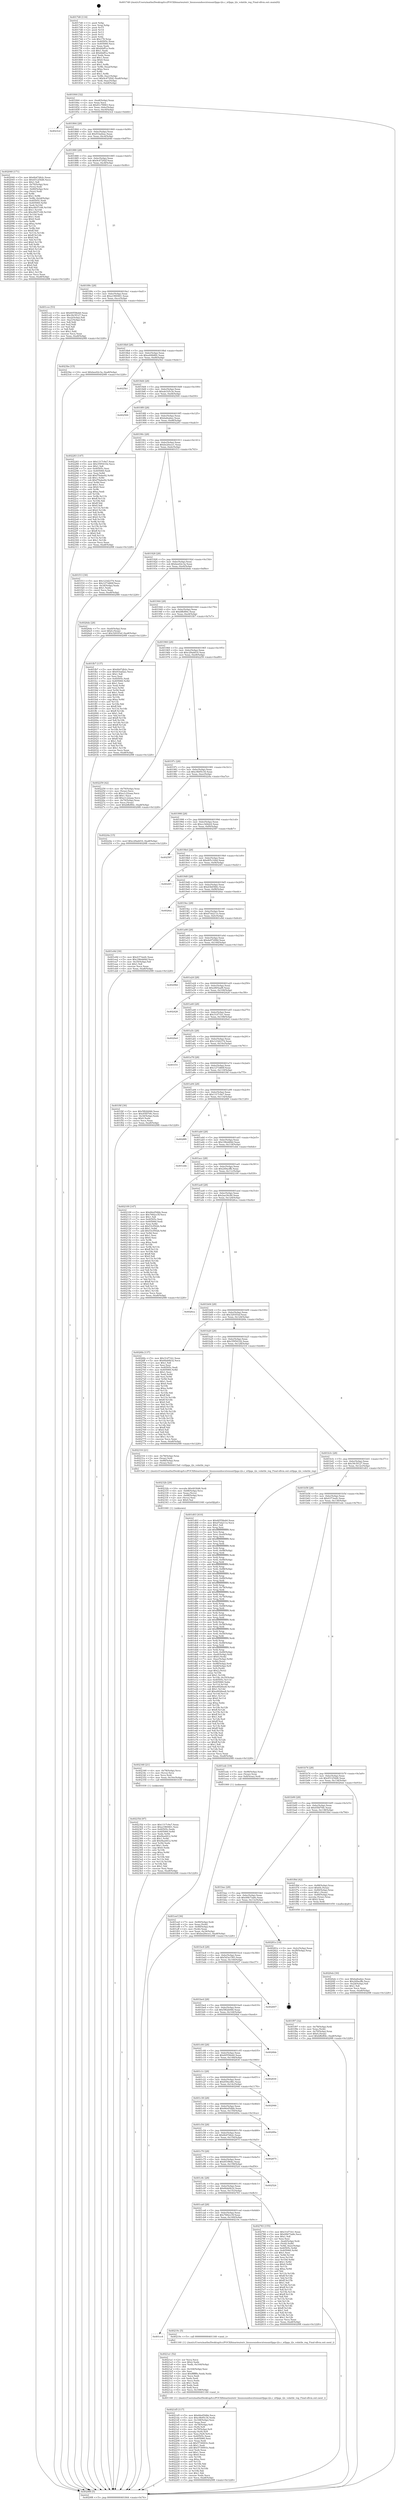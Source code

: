 digraph "0x4017d0" {
  label = "0x4017d0 (/mnt/c/Users/mathe/Desktop/tcc/POCII/binaries/extr_linuxsoundsocxtensaxtfpga-i2s.c_xtfpga_i2s_volatile_reg_Final-ollvm.out::main(0))"
  labelloc = "t"
  node[shape=record]

  Entry [label="",width=0.3,height=0.3,shape=circle,fillcolor=black,style=filled]
  "0x401844" [label="{
     0x401844 [32]\l
     | [instrs]\l
     &nbsp;&nbsp;0x401844 \<+6\>: mov -0xa8(%rbp),%eax\l
     &nbsp;&nbsp;0x40184a \<+2\>: mov %eax,%ecx\l
     &nbsp;&nbsp;0x40184c \<+6\>: sub $0x81c78963,%ecx\l
     &nbsp;&nbsp;0x401852 \<+6\>: mov %eax,-0xbc(%rbp)\l
     &nbsp;&nbsp;0x401858 \<+6\>: mov %ecx,-0xc0(%rbp)\l
     &nbsp;&nbsp;0x40185e \<+6\>: je 00000000004023cd \<main+0xbfd\>\l
  }"]
  "0x4023cd" [label="{
     0x4023cd\l
  }", style=dashed]
  "0x401864" [label="{
     0x401864 [28]\l
     | [instrs]\l
     &nbsp;&nbsp;0x401864 \<+5\>: jmp 0000000000401869 \<main+0x99\>\l
     &nbsp;&nbsp;0x401869 \<+6\>: mov -0xbc(%rbp),%eax\l
     &nbsp;&nbsp;0x40186f \<+5\>: sub $0x91baf2ac,%eax\l
     &nbsp;&nbsp;0x401874 \<+6\>: mov %eax,-0xc4(%rbp)\l
     &nbsp;&nbsp;0x40187a \<+6\>: je 0000000000402040 \<main+0x870\>\l
  }"]
  Exit [label="",width=0.3,height=0.3,shape=circle,fillcolor=black,style=filled,peripheries=2]
  "0x402040" [label="{
     0x402040 [171]\l
     | [instrs]\l
     &nbsp;&nbsp;0x402040 \<+5\>: mov $0x6b47db2c,%eax\l
     &nbsp;&nbsp;0x402045 \<+5\>: mov $0x451254d6,%ecx\l
     &nbsp;&nbsp;0x40204a \<+2\>: mov $0x1,%dl\l
     &nbsp;&nbsp;0x40204c \<+4\>: mov -0x70(%rbp),%rsi\l
     &nbsp;&nbsp;0x402050 \<+2\>: mov (%rsi),%edi\l
     &nbsp;&nbsp;0x402052 \<+4\>: mov -0x80(%rbp),%rsi\l
     &nbsp;&nbsp;0x402056 \<+2\>: cmp (%rsi),%edi\l
     &nbsp;&nbsp;0x402058 \<+4\>: setl %r8b\l
     &nbsp;&nbsp;0x40205c \<+4\>: and $0x1,%r8b\l
     &nbsp;&nbsp;0x402060 \<+4\>: mov %r8b,-0x2d(%rbp)\l
     &nbsp;&nbsp;0x402064 \<+7\>: mov 0x40505c,%edi\l
     &nbsp;&nbsp;0x40206b \<+8\>: mov 0x405060,%r9d\l
     &nbsp;&nbsp;0x402073 \<+3\>: mov %edi,%r10d\l
     &nbsp;&nbsp;0x402076 \<+7\>: add $0xc6b57c06,%r10d\l
     &nbsp;&nbsp;0x40207d \<+4\>: sub $0x1,%r10d\l
     &nbsp;&nbsp;0x402081 \<+7\>: sub $0xc6b57c06,%r10d\l
     &nbsp;&nbsp;0x402088 \<+4\>: imul %r10d,%edi\l
     &nbsp;&nbsp;0x40208c \<+3\>: and $0x1,%edi\l
     &nbsp;&nbsp;0x40208f \<+3\>: cmp $0x0,%edi\l
     &nbsp;&nbsp;0x402092 \<+4\>: sete %r8b\l
     &nbsp;&nbsp;0x402096 \<+4\>: cmp $0xa,%r9d\l
     &nbsp;&nbsp;0x40209a \<+4\>: setl %r11b\l
     &nbsp;&nbsp;0x40209e \<+3\>: mov %r8b,%bl\l
     &nbsp;&nbsp;0x4020a1 \<+3\>: xor $0xff,%bl\l
     &nbsp;&nbsp;0x4020a4 \<+3\>: mov %r11b,%r14b\l
     &nbsp;&nbsp;0x4020a7 \<+4\>: xor $0xff,%r14b\l
     &nbsp;&nbsp;0x4020ab \<+3\>: xor $0x0,%dl\l
     &nbsp;&nbsp;0x4020ae \<+3\>: mov %bl,%r15b\l
     &nbsp;&nbsp;0x4020b1 \<+4\>: and $0x0,%r15b\l
     &nbsp;&nbsp;0x4020b5 \<+3\>: and %dl,%r8b\l
     &nbsp;&nbsp;0x4020b8 \<+3\>: mov %r14b,%r12b\l
     &nbsp;&nbsp;0x4020bb \<+4\>: and $0x0,%r12b\l
     &nbsp;&nbsp;0x4020bf \<+3\>: and %dl,%r11b\l
     &nbsp;&nbsp;0x4020c2 \<+3\>: or %r8b,%r15b\l
     &nbsp;&nbsp;0x4020c5 \<+3\>: or %r11b,%r12b\l
     &nbsp;&nbsp;0x4020c8 \<+3\>: xor %r12b,%r15b\l
     &nbsp;&nbsp;0x4020cb \<+3\>: or %r14b,%bl\l
     &nbsp;&nbsp;0x4020ce \<+3\>: xor $0xff,%bl\l
     &nbsp;&nbsp;0x4020d1 \<+3\>: or $0x0,%dl\l
     &nbsp;&nbsp;0x4020d4 \<+2\>: and %dl,%bl\l
     &nbsp;&nbsp;0x4020d6 \<+3\>: or %bl,%r15b\l
     &nbsp;&nbsp;0x4020d9 \<+4\>: test $0x1,%r15b\l
     &nbsp;&nbsp;0x4020dd \<+3\>: cmovne %ecx,%eax\l
     &nbsp;&nbsp;0x4020e0 \<+6\>: mov %eax,-0xa8(%rbp)\l
     &nbsp;&nbsp;0x4020e6 \<+5\>: jmp 00000000004029f8 \<main+0x1228\>\l
  }"]
  "0x401880" [label="{
     0x401880 [28]\l
     | [instrs]\l
     &nbsp;&nbsp;0x401880 \<+5\>: jmp 0000000000401885 \<main+0xb5\>\l
     &nbsp;&nbsp;0x401885 \<+6\>: mov -0xbc(%rbp),%eax\l
     &nbsp;&nbsp;0x40188b \<+5\>: sub $0x9c47292f,%eax\l
     &nbsp;&nbsp;0x401890 \<+6\>: mov %eax,-0xc8(%rbp)\l
     &nbsp;&nbsp;0x401896 \<+6\>: je 0000000000401cce \<main+0x4fe\>\l
  }"]
  "0x40235d" [label="{
     0x40235d [97]\l
     | [instrs]\l
     &nbsp;&nbsp;0x40235d \<+5\>: mov $0x1317c9a7,%eax\l
     &nbsp;&nbsp;0x402362 \<+5\>: mov $0xa1960461,%esi\l
     &nbsp;&nbsp;0x402367 \<+7\>: mov 0x40505c,%edx\l
     &nbsp;&nbsp;0x40236e \<+8\>: mov 0x405060,%r8d\l
     &nbsp;&nbsp;0x402376 \<+3\>: mov %edx,%r9d\l
     &nbsp;&nbsp;0x402379 \<+7\>: sub $0xf4aefd12,%r9d\l
     &nbsp;&nbsp;0x402380 \<+4\>: sub $0x1,%r9d\l
     &nbsp;&nbsp;0x402384 \<+7\>: add $0xf4aefd12,%r9d\l
     &nbsp;&nbsp;0x40238b \<+4\>: imul %r9d,%edx\l
     &nbsp;&nbsp;0x40238f \<+3\>: and $0x1,%edx\l
     &nbsp;&nbsp;0x402392 \<+3\>: cmp $0x0,%edx\l
     &nbsp;&nbsp;0x402395 \<+4\>: sete %r10b\l
     &nbsp;&nbsp;0x402399 \<+4\>: cmp $0xa,%r8d\l
     &nbsp;&nbsp;0x40239d \<+4\>: setl %r11b\l
     &nbsp;&nbsp;0x4023a1 \<+3\>: mov %r10b,%bl\l
     &nbsp;&nbsp;0x4023a4 \<+3\>: and %r11b,%bl\l
     &nbsp;&nbsp;0x4023a7 \<+3\>: xor %r11b,%r10b\l
     &nbsp;&nbsp;0x4023aa \<+3\>: or %r10b,%bl\l
     &nbsp;&nbsp;0x4023ad \<+3\>: test $0x1,%bl\l
     &nbsp;&nbsp;0x4023b0 \<+3\>: cmovne %esi,%eax\l
     &nbsp;&nbsp;0x4023b3 \<+6\>: mov %eax,-0xa8(%rbp)\l
     &nbsp;&nbsp;0x4023b9 \<+5\>: jmp 00000000004029f8 \<main+0x1228\>\l
  }"]
  "0x401cce" [label="{
     0x401cce [53]\l
     | [instrs]\l
     &nbsp;&nbsp;0x401cce \<+5\>: mov $0x60558eb0,%eax\l
     &nbsp;&nbsp;0x401cd3 \<+5\>: mov $0x39c5f127,%ecx\l
     &nbsp;&nbsp;0x401cd8 \<+6\>: mov -0xa2(%rbp),%dl\l
     &nbsp;&nbsp;0x401cde \<+7\>: mov -0xa1(%rbp),%sil\l
     &nbsp;&nbsp;0x401ce5 \<+3\>: mov %dl,%dil\l
     &nbsp;&nbsp;0x401ce8 \<+3\>: and %sil,%dil\l
     &nbsp;&nbsp;0x401ceb \<+3\>: xor %sil,%dl\l
     &nbsp;&nbsp;0x401cee \<+3\>: or %dl,%dil\l
     &nbsp;&nbsp;0x401cf1 \<+4\>: test $0x1,%dil\l
     &nbsp;&nbsp;0x401cf5 \<+3\>: cmovne %ecx,%eax\l
     &nbsp;&nbsp;0x401cf8 \<+6\>: mov %eax,-0xa8(%rbp)\l
     &nbsp;&nbsp;0x401cfe \<+5\>: jmp 00000000004029f8 \<main+0x1228\>\l
  }"]
  "0x40189c" [label="{
     0x40189c [28]\l
     | [instrs]\l
     &nbsp;&nbsp;0x40189c \<+5\>: jmp 00000000004018a1 \<main+0xd1\>\l
     &nbsp;&nbsp;0x4018a1 \<+6\>: mov -0xbc(%rbp),%eax\l
     &nbsp;&nbsp;0x4018a7 \<+5\>: sub $0xa1960461,%eax\l
     &nbsp;&nbsp;0x4018ac \<+6\>: mov %eax,-0xcc(%rbp)\l
     &nbsp;&nbsp;0x4018b2 \<+6\>: je 00000000004023be \<main+0xbee\>\l
  }"]
  "0x4029f8" [label="{
     0x4029f8 [5]\l
     | [instrs]\l
     &nbsp;&nbsp;0x4029f8 \<+5\>: jmp 0000000000401844 \<main+0x74\>\l
  }"]
  "0x4017d0" [label="{
     0x4017d0 [116]\l
     | [instrs]\l
     &nbsp;&nbsp;0x4017d0 \<+1\>: push %rbp\l
     &nbsp;&nbsp;0x4017d1 \<+3\>: mov %rsp,%rbp\l
     &nbsp;&nbsp;0x4017d4 \<+2\>: push %r15\l
     &nbsp;&nbsp;0x4017d6 \<+2\>: push %r14\l
     &nbsp;&nbsp;0x4017d8 \<+2\>: push %r13\l
     &nbsp;&nbsp;0x4017da \<+2\>: push %r12\l
     &nbsp;&nbsp;0x4017dc \<+1\>: push %rbx\l
     &nbsp;&nbsp;0x4017dd \<+7\>: sub $0x178,%rsp\l
     &nbsp;&nbsp;0x4017e4 \<+7\>: mov 0x40505c,%eax\l
     &nbsp;&nbsp;0x4017eb \<+7\>: mov 0x405060,%ecx\l
     &nbsp;&nbsp;0x4017f2 \<+2\>: mov %eax,%edx\l
     &nbsp;&nbsp;0x4017f4 \<+6\>: add $0xbfaff1a,%edx\l
     &nbsp;&nbsp;0x4017fa \<+3\>: sub $0x1,%edx\l
     &nbsp;&nbsp;0x4017fd \<+6\>: sub $0xbfaff1a,%edx\l
     &nbsp;&nbsp;0x401803 \<+3\>: imul %edx,%eax\l
     &nbsp;&nbsp;0x401806 \<+3\>: and $0x1,%eax\l
     &nbsp;&nbsp;0x401809 \<+3\>: cmp $0x0,%eax\l
     &nbsp;&nbsp;0x40180c \<+4\>: sete %r8b\l
     &nbsp;&nbsp;0x401810 \<+4\>: and $0x1,%r8b\l
     &nbsp;&nbsp;0x401814 \<+7\>: mov %r8b,-0xa2(%rbp)\l
     &nbsp;&nbsp;0x40181b \<+3\>: cmp $0xa,%ecx\l
     &nbsp;&nbsp;0x40181e \<+4\>: setl %r8b\l
     &nbsp;&nbsp;0x401822 \<+4\>: and $0x1,%r8b\l
     &nbsp;&nbsp;0x401826 \<+7\>: mov %r8b,-0xa1(%rbp)\l
     &nbsp;&nbsp;0x40182d \<+10\>: movl $0x9c47292f,-0xa8(%rbp)\l
     &nbsp;&nbsp;0x401837 \<+6\>: mov %edi,-0xac(%rbp)\l
     &nbsp;&nbsp;0x40183d \<+7\>: mov %rsi,-0xb8(%rbp)\l
  }"]
  "0x402348" [label="{
     0x402348 [21]\l
     | [instrs]\l
     &nbsp;&nbsp;0x402348 \<+4\>: mov -0x78(%rbp),%rcx\l
     &nbsp;&nbsp;0x40234c \<+3\>: mov (%rcx),%rcx\l
     &nbsp;&nbsp;0x40234f \<+3\>: mov %rcx,%rdi\l
     &nbsp;&nbsp;0x402352 \<+6\>: mov %eax,-0x16c(%rbp)\l
     &nbsp;&nbsp;0x402358 \<+5\>: call 0000000000401030 \<free@plt\>\l
     | [calls]\l
     &nbsp;&nbsp;0x401030 \{1\} (unknown)\l
  }"]
  "0x4023be" [label="{
     0x4023be [15]\l
     | [instrs]\l
     &nbsp;&nbsp;0x4023be \<+10\>: movl $0xbee02c3a,-0xa8(%rbp)\l
     &nbsp;&nbsp;0x4023c8 \<+5\>: jmp 00000000004029f8 \<main+0x1228\>\l
  }"]
  "0x4018b8" [label="{
     0x4018b8 [28]\l
     | [instrs]\l
     &nbsp;&nbsp;0x4018b8 \<+5\>: jmp 00000000004018bd \<main+0xed\>\l
     &nbsp;&nbsp;0x4018bd \<+6\>: mov -0xbc(%rbp),%eax\l
     &nbsp;&nbsp;0x4018c3 \<+5\>: sub $0xa448d6fc,%eax\l
     &nbsp;&nbsp;0x4018c8 \<+6\>: mov %eax,-0xd0(%rbp)\l
     &nbsp;&nbsp;0x4018ce \<+6\>: je 00000000004025b1 \<main+0xde1\>\l
  }"]
  "0x40232b" [label="{
     0x40232b [29]\l
     | [instrs]\l
     &nbsp;&nbsp;0x40232b \<+10\>: movabs $0x4030d6,%rdi\l
     &nbsp;&nbsp;0x402335 \<+4\>: mov -0x68(%rbp),%rcx\l
     &nbsp;&nbsp;0x402339 \<+2\>: mov %eax,(%rcx)\l
     &nbsp;&nbsp;0x40233b \<+4\>: mov -0x68(%rbp),%rcx\l
     &nbsp;&nbsp;0x40233f \<+2\>: mov (%rcx),%esi\l
     &nbsp;&nbsp;0x402341 \<+2\>: mov $0x0,%al\l
     &nbsp;&nbsp;0x402343 \<+5\>: call 0000000000401040 \<printf@plt\>\l
     | [calls]\l
     &nbsp;&nbsp;0x401040 \{1\} (unknown)\l
  }"]
  "0x4025b1" [label="{
     0x4025b1\l
  }", style=dashed]
  "0x4018d4" [label="{
     0x4018d4 [28]\l
     | [instrs]\l
     &nbsp;&nbsp;0x4018d4 \<+5\>: jmp 00000000004018d9 \<main+0x109\>\l
     &nbsp;&nbsp;0x4018d9 \<+6\>: mov -0xbc(%rbp),%eax\l
     &nbsp;&nbsp;0x4018df \<+5\>: sub $0xab1b5c3e,%eax\l
     &nbsp;&nbsp;0x4018e4 \<+6\>: mov %eax,-0xd4(%rbp)\l
     &nbsp;&nbsp;0x4018ea \<+6\>: je 0000000000402500 \<main+0xd30\>\l
  }"]
  "0x4021d5" [label="{
     0x4021d5 [117]\l
     | [instrs]\l
     &nbsp;&nbsp;0x4021d5 \<+5\>: mov $0x66e05dbb,%ecx\l
     &nbsp;&nbsp;0x4021da \<+5\>: mov $0xc9b95c34,%edx\l
     &nbsp;&nbsp;0x4021df \<+6\>: mov -0x168(%rbp),%esi\l
     &nbsp;&nbsp;0x4021e5 \<+3\>: imul %eax,%esi\l
     &nbsp;&nbsp;0x4021e8 \<+4\>: mov -0x78(%rbp),%r8\l
     &nbsp;&nbsp;0x4021ec \<+3\>: mov (%r8),%r8\l
     &nbsp;&nbsp;0x4021ef \<+4\>: mov -0x70(%rbp),%r9\l
     &nbsp;&nbsp;0x4021f3 \<+3\>: movslq (%r9),%r9\l
     &nbsp;&nbsp;0x4021f6 \<+4\>: mov %esi,(%r8,%r9,4)\l
     &nbsp;&nbsp;0x4021fa \<+7\>: mov 0x40505c,%eax\l
     &nbsp;&nbsp;0x402201 \<+7\>: mov 0x405060,%esi\l
     &nbsp;&nbsp;0x402208 \<+2\>: mov %eax,%edi\l
     &nbsp;&nbsp;0x40220a \<+6\>: sub $0x5730003c,%edi\l
     &nbsp;&nbsp;0x402210 \<+3\>: sub $0x1,%edi\l
     &nbsp;&nbsp;0x402213 \<+6\>: add $0x5730003c,%edi\l
     &nbsp;&nbsp;0x402219 \<+3\>: imul %edi,%eax\l
     &nbsp;&nbsp;0x40221c \<+3\>: and $0x1,%eax\l
     &nbsp;&nbsp;0x40221f \<+3\>: cmp $0x0,%eax\l
     &nbsp;&nbsp;0x402222 \<+4\>: sete %r10b\l
     &nbsp;&nbsp;0x402226 \<+3\>: cmp $0xa,%esi\l
     &nbsp;&nbsp;0x402229 \<+4\>: setl %r11b\l
     &nbsp;&nbsp;0x40222d \<+3\>: mov %r10b,%bl\l
     &nbsp;&nbsp;0x402230 \<+3\>: and %r11b,%bl\l
     &nbsp;&nbsp;0x402233 \<+3\>: xor %r11b,%r10b\l
     &nbsp;&nbsp;0x402236 \<+3\>: or %r10b,%bl\l
     &nbsp;&nbsp;0x402239 \<+3\>: test $0x1,%bl\l
     &nbsp;&nbsp;0x40223c \<+3\>: cmovne %edx,%ecx\l
     &nbsp;&nbsp;0x40223f \<+6\>: mov %ecx,-0xa8(%rbp)\l
     &nbsp;&nbsp;0x402245 \<+5\>: jmp 00000000004029f8 \<main+0x1228\>\l
  }"]
  "0x402500" [label="{
     0x402500\l
  }", style=dashed]
  "0x4018f0" [label="{
     0x4018f0 [28]\l
     | [instrs]\l
     &nbsp;&nbsp;0x4018f0 \<+5\>: jmp 00000000004018f5 \<main+0x125\>\l
     &nbsp;&nbsp;0x4018f5 \<+6\>: mov -0xbc(%rbp),%eax\l
     &nbsp;&nbsp;0x4018fb \<+5\>: sub $0xbafeabec,%eax\l
     &nbsp;&nbsp;0x401900 \<+6\>: mov %eax,-0xd8(%rbp)\l
     &nbsp;&nbsp;0x401906 \<+6\>: je 0000000000402283 \<main+0xab3\>\l
  }"]
  "0x4021a1" [label="{
     0x4021a1 [52]\l
     | [instrs]\l
     &nbsp;&nbsp;0x4021a1 \<+2\>: xor %ecx,%ecx\l
     &nbsp;&nbsp;0x4021a3 \<+5\>: mov $0x2,%edx\l
     &nbsp;&nbsp;0x4021a8 \<+6\>: mov %edx,-0x164(%rbp)\l
     &nbsp;&nbsp;0x4021ae \<+1\>: cltd\l
     &nbsp;&nbsp;0x4021af \<+6\>: mov -0x164(%rbp),%esi\l
     &nbsp;&nbsp;0x4021b5 \<+2\>: idiv %esi\l
     &nbsp;&nbsp;0x4021b7 \<+6\>: imul $0xfffffffe,%edx,%edx\l
     &nbsp;&nbsp;0x4021bd \<+2\>: mov %ecx,%edi\l
     &nbsp;&nbsp;0x4021bf \<+2\>: sub %edx,%edi\l
     &nbsp;&nbsp;0x4021c1 \<+2\>: mov %ecx,%edx\l
     &nbsp;&nbsp;0x4021c3 \<+3\>: sub $0x1,%edx\l
     &nbsp;&nbsp;0x4021c6 \<+2\>: add %edx,%edi\l
     &nbsp;&nbsp;0x4021c8 \<+2\>: sub %edi,%ecx\l
     &nbsp;&nbsp;0x4021ca \<+6\>: mov %ecx,-0x168(%rbp)\l
     &nbsp;&nbsp;0x4021d0 \<+5\>: call 0000000000401160 \<next_i\>\l
     | [calls]\l
     &nbsp;&nbsp;0x401160 \{1\} (/mnt/c/Users/mathe/Desktop/tcc/POCII/binaries/extr_linuxsoundsocxtensaxtfpga-i2s.c_xtfpga_i2s_volatile_reg_Final-ollvm.out::next_i)\l
  }"]
  "0x402283" [label="{
     0x402283 [147]\l
     | [instrs]\l
     &nbsp;&nbsp;0x402283 \<+5\>: mov $0x1317c9a7,%eax\l
     &nbsp;&nbsp;0x402288 \<+5\>: mov $0x35954102,%ecx\l
     &nbsp;&nbsp;0x40228d \<+2\>: mov $0x1,%dl\l
     &nbsp;&nbsp;0x40228f \<+7\>: mov 0x40505c,%esi\l
     &nbsp;&nbsp;0x402296 \<+7\>: mov 0x405060,%edi\l
     &nbsp;&nbsp;0x40229d \<+3\>: mov %esi,%r8d\l
     &nbsp;&nbsp;0x4022a0 \<+7\>: add $0xf76abe92,%r8d\l
     &nbsp;&nbsp;0x4022a7 \<+4\>: sub $0x1,%r8d\l
     &nbsp;&nbsp;0x4022ab \<+7\>: sub $0xf76abe92,%r8d\l
     &nbsp;&nbsp;0x4022b2 \<+4\>: imul %r8d,%esi\l
     &nbsp;&nbsp;0x4022b6 \<+3\>: and $0x1,%esi\l
     &nbsp;&nbsp;0x4022b9 \<+3\>: cmp $0x0,%esi\l
     &nbsp;&nbsp;0x4022bc \<+4\>: sete %r9b\l
     &nbsp;&nbsp;0x4022c0 \<+3\>: cmp $0xa,%edi\l
     &nbsp;&nbsp;0x4022c3 \<+4\>: setl %r10b\l
     &nbsp;&nbsp;0x4022c7 \<+3\>: mov %r9b,%r11b\l
     &nbsp;&nbsp;0x4022ca \<+4\>: xor $0xff,%r11b\l
     &nbsp;&nbsp;0x4022ce \<+3\>: mov %r10b,%bl\l
     &nbsp;&nbsp;0x4022d1 \<+3\>: xor $0xff,%bl\l
     &nbsp;&nbsp;0x4022d4 \<+3\>: xor $0x0,%dl\l
     &nbsp;&nbsp;0x4022d7 \<+3\>: mov %r11b,%r14b\l
     &nbsp;&nbsp;0x4022da \<+4\>: and $0x0,%r14b\l
     &nbsp;&nbsp;0x4022de \<+3\>: and %dl,%r9b\l
     &nbsp;&nbsp;0x4022e1 \<+3\>: mov %bl,%r15b\l
     &nbsp;&nbsp;0x4022e4 \<+4\>: and $0x0,%r15b\l
     &nbsp;&nbsp;0x4022e8 \<+3\>: and %dl,%r10b\l
     &nbsp;&nbsp;0x4022eb \<+3\>: or %r9b,%r14b\l
     &nbsp;&nbsp;0x4022ee \<+3\>: or %r10b,%r15b\l
     &nbsp;&nbsp;0x4022f1 \<+3\>: xor %r15b,%r14b\l
     &nbsp;&nbsp;0x4022f4 \<+3\>: or %bl,%r11b\l
     &nbsp;&nbsp;0x4022f7 \<+4\>: xor $0xff,%r11b\l
     &nbsp;&nbsp;0x4022fb \<+3\>: or $0x0,%dl\l
     &nbsp;&nbsp;0x4022fe \<+3\>: and %dl,%r11b\l
     &nbsp;&nbsp;0x402301 \<+3\>: or %r11b,%r14b\l
     &nbsp;&nbsp;0x402304 \<+4\>: test $0x1,%r14b\l
     &nbsp;&nbsp;0x402308 \<+3\>: cmovne %ecx,%eax\l
     &nbsp;&nbsp;0x40230b \<+6\>: mov %eax,-0xa8(%rbp)\l
     &nbsp;&nbsp;0x402311 \<+5\>: jmp 00000000004029f8 \<main+0x1228\>\l
  }"]
  "0x40190c" [label="{
     0x40190c [28]\l
     | [instrs]\l
     &nbsp;&nbsp;0x40190c \<+5\>: jmp 0000000000401911 \<main+0x141\>\l
     &nbsp;&nbsp;0x401911 \<+6\>: mov -0xbc(%rbp),%eax\l
     &nbsp;&nbsp;0x401917 \<+5\>: sub $0xbe20ece1,%eax\l
     &nbsp;&nbsp;0x40191c \<+6\>: mov %eax,-0xdc(%rbp)\l
     &nbsp;&nbsp;0x401922 \<+6\>: je 0000000000401f13 \<main+0x743\>\l
  }"]
  "0x401cc4" [label="{
     0x401cc4\l
  }", style=dashed]
  "0x401f13" [label="{
     0x401f13 [30]\l
     | [instrs]\l
     &nbsp;&nbsp;0x401f13 \<+5\>: mov $0x123d2374,%eax\l
     &nbsp;&nbsp;0x401f18 \<+5\>: mov $0x1273d60f,%ecx\l
     &nbsp;&nbsp;0x401f1d \<+3\>: mov -0x34(%rbp),%edx\l
     &nbsp;&nbsp;0x401f20 \<+3\>: cmp $0x1,%edx\l
     &nbsp;&nbsp;0x401f23 \<+3\>: cmovl %ecx,%eax\l
     &nbsp;&nbsp;0x401f26 \<+6\>: mov %eax,-0xa8(%rbp)\l
     &nbsp;&nbsp;0x401f2c \<+5\>: jmp 00000000004029f8 \<main+0x1228\>\l
  }"]
  "0x401928" [label="{
     0x401928 [28]\l
     | [instrs]\l
     &nbsp;&nbsp;0x401928 \<+5\>: jmp 000000000040192d \<main+0x15d\>\l
     &nbsp;&nbsp;0x40192d \<+6\>: mov -0xbc(%rbp),%eax\l
     &nbsp;&nbsp;0x401933 \<+5\>: sub $0xbee02c3a,%eax\l
     &nbsp;&nbsp;0x401938 \<+6\>: mov %eax,-0xe0(%rbp)\l
     &nbsp;&nbsp;0x40193e \<+6\>: je 00000000004026de \<main+0xf0e\>\l
  }"]
  "0x40219c" [label="{
     0x40219c [5]\l
     | [instrs]\l
     &nbsp;&nbsp;0x40219c \<+5\>: call 0000000000401160 \<next_i\>\l
     | [calls]\l
     &nbsp;&nbsp;0x401160 \{1\} (/mnt/c/Users/mathe/Desktop/tcc/POCII/binaries/extr_linuxsoundsocxtensaxtfpga-i2s.c_xtfpga_i2s_volatile_reg_Final-ollvm.out::next_i)\l
  }"]
  "0x4026de" [label="{
     0x4026de [28]\l
     | [instrs]\l
     &nbsp;&nbsp;0x4026de \<+7\>: mov -0xa0(%rbp),%rax\l
     &nbsp;&nbsp;0x4026e5 \<+6\>: movl $0x0,(%rax)\l
     &nbsp;&nbsp;0x4026eb \<+10\>: movl $0x3293f3ef,-0xa8(%rbp)\l
     &nbsp;&nbsp;0x4026f5 \<+5\>: jmp 00000000004029f8 \<main+0x1228\>\l
  }"]
  "0x401944" [label="{
     0x401944 [28]\l
     | [instrs]\l
     &nbsp;&nbsp;0x401944 \<+5\>: jmp 0000000000401949 \<main+0x179\>\l
     &nbsp;&nbsp;0x401949 \<+6\>: mov -0xbc(%rbp),%eax\l
     &nbsp;&nbsp;0x40194f \<+5\>: sub $0xbffef84c,%eax\l
     &nbsp;&nbsp;0x401954 \<+6\>: mov %eax,-0xe4(%rbp)\l
     &nbsp;&nbsp;0x40195a \<+6\>: je 0000000000401fb7 \<main+0x7e7\>\l
  }"]
  "0x401ca8" [label="{
     0x401ca8 [28]\l
     | [instrs]\l
     &nbsp;&nbsp;0x401ca8 \<+5\>: jmp 0000000000401cad \<main+0x4dd\>\l
     &nbsp;&nbsp;0x401cad \<+6\>: mov -0xbc(%rbp),%eax\l
     &nbsp;&nbsp;0x401cb3 \<+5\>: sub $0x7682cc5f,%eax\l
     &nbsp;&nbsp;0x401cb8 \<+6\>: mov %eax,-0x160(%rbp)\l
     &nbsp;&nbsp;0x401cbe \<+6\>: je 000000000040219c \<main+0x9cc\>\l
  }"]
  "0x401fb7" [label="{
     0x401fb7 [137]\l
     | [instrs]\l
     &nbsp;&nbsp;0x401fb7 \<+5\>: mov $0x6b47db2c,%eax\l
     &nbsp;&nbsp;0x401fbc \<+5\>: mov $0x91baf2ac,%ecx\l
     &nbsp;&nbsp;0x401fc1 \<+2\>: mov $0x1,%dl\l
     &nbsp;&nbsp;0x401fc3 \<+2\>: xor %esi,%esi\l
     &nbsp;&nbsp;0x401fc5 \<+7\>: mov 0x40505c,%edi\l
     &nbsp;&nbsp;0x401fcc \<+8\>: mov 0x405060,%r8d\l
     &nbsp;&nbsp;0x401fd4 \<+3\>: sub $0x1,%esi\l
     &nbsp;&nbsp;0x401fd7 \<+3\>: mov %edi,%r9d\l
     &nbsp;&nbsp;0x401fda \<+3\>: add %esi,%r9d\l
     &nbsp;&nbsp;0x401fdd \<+4\>: imul %r9d,%edi\l
     &nbsp;&nbsp;0x401fe1 \<+3\>: and $0x1,%edi\l
     &nbsp;&nbsp;0x401fe4 \<+3\>: cmp $0x0,%edi\l
     &nbsp;&nbsp;0x401fe7 \<+4\>: sete %r10b\l
     &nbsp;&nbsp;0x401feb \<+4\>: cmp $0xa,%r8d\l
     &nbsp;&nbsp;0x401fef \<+4\>: setl %r11b\l
     &nbsp;&nbsp;0x401ff3 \<+3\>: mov %r10b,%bl\l
     &nbsp;&nbsp;0x401ff6 \<+3\>: xor $0xff,%bl\l
     &nbsp;&nbsp;0x401ff9 \<+3\>: mov %r11b,%r14b\l
     &nbsp;&nbsp;0x401ffc \<+4\>: xor $0xff,%r14b\l
     &nbsp;&nbsp;0x402000 \<+3\>: xor $0x1,%dl\l
     &nbsp;&nbsp;0x402003 \<+3\>: mov %bl,%r15b\l
     &nbsp;&nbsp;0x402006 \<+4\>: and $0xff,%r15b\l
     &nbsp;&nbsp;0x40200a \<+3\>: and %dl,%r10b\l
     &nbsp;&nbsp;0x40200d \<+3\>: mov %r14b,%r12b\l
     &nbsp;&nbsp;0x402010 \<+4\>: and $0xff,%r12b\l
     &nbsp;&nbsp;0x402014 \<+3\>: and %dl,%r11b\l
     &nbsp;&nbsp;0x402017 \<+3\>: or %r10b,%r15b\l
     &nbsp;&nbsp;0x40201a \<+3\>: or %r11b,%r12b\l
     &nbsp;&nbsp;0x40201d \<+3\>: xor %r12b,%r15b\l
     &nbsp;&nbsp;0x402020 \<+3\>: or %r14b,%bl\l
     &nbsp;&nbsp;0x402023 \<+3\>: xor $0xff,%bl\l
     &nbsp;&nbsp;0x402026 \<+3\>: or $0x1,%dl\l
     &nbsp;&nbsp;0x402029 \<+2\>: and %dl,%bl\l
     &nbsp;&nbsp;0x40202b \<+3\>: or %bl,%r15b\l
     &nbsp;&nbsp;0x40202e \<+4\>: test $0x1,%r15b\l
     &nbsp;&nbsp;0x402032 \<+3\>: cmovne %ecx,%eax\l
     &nbsp;&nbsp;0x402035 \<+6\>: mov %eax,-0xa8(%rbp)\l
     &nbsp;&nbsp;0x40203b \<+5\>: jmp 00000000004029f8 \<main+0x1228\>\l
  }"]
  "0x401960" [label="{
     0x401960 [28]\l
     | [instrs]\l
     &nbsp;&nbsp;0x401960 \<+5\>: jmp 0000000000401965 \<main+0x195\>\l
     &nbsp;&nbsp;0x401965 \<+6\>: mov -0xbc(%rbp),%eax\l
     &nbsp;&nbsp;0x40196b \<+5\>: sub $0xc29add16,%eax\l
     &nbsp;&nbsp;0x401970 \<+6\>: mov %eax,-0xe8(%rbp)\l
     &nbsp;&nbsp;0x401976 \<+6\>: je 0000000000402259 \<main+0xa89\>\l
  }"]
  "0x402783" [label="{
     0x402783 [155]\l
     | [instrs]\l
     &nbsp;&nbsp;0x402783 \<+5\>: mov $0x31d71b1,%eax\l
     &nbsp;&nbsp;0x402788 \<+5\>: mov $0x49b73a8e,%ecx\l
     &nbsp;&nbsp;0x40278d \<+2\>: mov $0x1,%dl\l
     &nbsp;&nbsp;0x40278f \<+2\>: xor %esi,%esi\l
     &nbsp;&nbsp;0x402791 \<+7\>: mov -0xa0(%rbp),%rdi\l
     &nbsp;&nbsp;0x402798 \<+3\>: mov (%rdi),%r8d\l
     &nbsp;&nbsp;0x40279b \<+4\>: mov %r8d,-0x2c(%rbp)\l
     &nbsp;&nbsp;0x40279f \<+8\>: mov 0x40505c,%r8d\l
     &nbsp;&nbsp;0x4027a7 \<+8\>: mov 0x405060,%r9d\l
     &nbsp;&nbsp;0x4027af \<+3\>: sub $0x1,%esi\l
     &nbsp;&nbsp;0x4027b2 \<+3\>: mov %r8d,%r10d\l
     &nbsp;&nbsp;0x4027b5 \<+3\>: add %esi,%r10d\l
     &nbsp;&nbsp;0x4027b8 \<+4\>: imul %r10d,%r8d\l
     &nbsp;&nbsp;0x4027bc \<+4\>: and $0x1,%r8d\l
     &nbsp;&nbsp;0x4027c0 \<+4\>: cmp $0x0,%r8d\l
     &nbsp;&nbsp;0x4027c4 \<+4\>: sete %r11b\l
     &nbsp;&nbsp;0x4027c8 \<+4\>: cmp $0xa,%r9d\l
     &nbsp;&nbsp;0x4027cc \<+3\>: setl %bl\l
     &nbsp;&nbsp;0x4027cf \<+3\>: mov %r11b,%r14b\l
     &nbsp;&nbsp;0x4027d2 \<+4\>: xor $0xff,%r14b\l
     &nbsp;&nbsp;0x4027d6 \<+3\>: mov %bl,%r15b\l
     &nbsp;&nbsp;0x4027d9 \<+4\>: xor $0xff,%r15b\l
     &nbsp;&nbsp;0x4027dd \<+3\>: xor $0x1,%dl\l
     &nbsp;&nbsp;0x4027e0 \<+3\>: mov %r14b,%r12b\l
     &nbsp;&nbsp;0x4027e3 \<+4\>: and $0xff,%r12b\l
     &nbsp;&nbsp;0x4027e7 \<+3\>: and %dl,%r11b\l
     &nbsp;&nbsp;0x4027ea \<+3\>: mov %r15b,%r13b\l
     &nbsp;&nbsp;0x4027ed \<+4\>: and $0xff,%r13b\l
     &nbsp;&nbsp;0x4027f1 \<+2\>: and %dl,%bl\l
     &nbsp;&nbsp;0x4027f3 \<+3\>: or %r11b,%r12b\l
     &nbsp;&nbsp;0x4027f6 \<+3\>: or %bl,%r13b\l
     &nbsp;&nbsp;0x4027f9 \<+3\>: xor %r13b,%r12b\l
     &nbsp;&nbsp;0x4027fc \<+3\>: or %r15b,%r14b\l
     &nbsp;&nbsp;0x4027ff \<+4\>: xor $0xff,%r14b\l
     &nbsp;&nbsp;0x402803 \<+3\>: or $0x1,%dl\l
     &nbsp;&nbsp;0x402806 \<+3\>: and %dl,%r14b\l
     &nbsp;&nbsp;0x402809 \<+3\>: or %r14b,%r12b\l
     &nbsp;&nbsp;0x40280c \<+4\>: test $0x1,%r12b\l
     &nbsp;&nbsp;0x402810 \<+3\>: cmovne %ecx,%eax\l
     &nbsp;&nbsp;0x402813 \<+6\>: mov %eax,-0xa8(%rbp)\l
     &nbsp;&nbsp;0x402819 \<+5\>: jmp 00000000004029f8 \<main+0x1228\>\l
  }"]
  "0x402259" [label="{
     0x402259 [42]\l
     | [instrs]\l
     &nbsp;&nbsp;0x402259 \<+4\>: mov -0x70(%rbp),%rax\l
     &nbsp;&nbsp;0x40225d \<+2\>: mov (%rax),%ecx\l
     &nbsp;&nbsp;0x40225f \<+6\>: sub $0xe1c22aaa,%ecx\l
     &nbsp;&nbsp;0x402265 \<+3\>: add $0x1,%ecx\l
     &nbsp;&nbsp;0x402268 \<+6\>: add $0xe1c22aaa,%ecx\l
     &nbsp;&nbsp;0x40226e \<+4\>: mov -0x70(%rbp),%rax\l
     &nbsp;&nbsp;0x402272 \<+2\>: mov %ecx,(%rax)\l
     &nbsp;&nbsp;0x402274 \<+10\>: movl $0xbffef84c,-0xa8(%rbp)\l
     &nbsp;&nbsp;0x40227e \<+5\>: jmp 00000000004029f8 \<main+0x1228\>\l
  }"]
  "0x40197c" [label="{
     0x40197c [28]\l
     | [instrs]\l
     &nbsp;&nbsp;0x40197c \<+5\>: jmp 0000000000401981 \<main+0x1b1\>\l
     &nbsp;&nbsp;0x401981 \<+6\>: mov -0xbc(%rbp),%eax\l
     &nbsp;&nbsp;0x401987 \<+5\>: sub $0xc9b95c34,%eax\l
     &nbsp;&nbsp;0x40198c \<+6\>: mov %eax,-0xec(%rbp)\l
     &nbsp;&nbsp;0x401992 \<+6\>: je 000000000040224a \<main+0xa7a\>\l
  }"]
  "0x401c8c" [label="{
     0x401c8c [28]\l
     | [instrs]\l
     &nbsp;&nbsp;0x401c8c \<+5\>: jmp 0000000000401c91 \<main+0x4c1\>\l
     &nbsp;&nbsp;0x401c91 \<+6\>: mov -0xbc(%rbp),%eax\l
     &nbsp;&nbsp;0x401c97 \<+5\>: sub $0x6fab0b32,%eax\l
     &nbsp;&nbsp;0x401c9c \<+6\>: mov %eax,-0x15c(%rbp)\l
     &nbsp;&nbsp;0x401ca2 \<+6\>: je 0000000000402783 \<main+0xfb3\>\l
  }"]
  "0x40224a" [label="{
     0x40224a [15]\l
     | [instrs]\l
     &nbsp;&nbsp;0x40224a \<+10\>: movl $0xc29add16,-0xa8(%rbp)\l
     &nbsp;&nbsp;0x402254 \<+5\>: jmp 00000000004029f8 \<main+0x1228\>\l
  }"]
  "0x401998" [label="{
     0x401998 [28]\l
     | [instrs]\l
     &nbsp;&nbsp;0x401998 \<+5\>: jmp 000000000040199d \<main+0x1cd\>\l
     &nbsp;&nbsp;0x40199d \<+6\>: mov -0xbc(%rbp),%eax\l
     &nbsp;&nbsp;0x4019a3 \<+5\>: sub $0xcc3d4dc6,%eax\l
     &nbsp;&nbsp;0x4019a8 \<+6\>: mov %eax,-0xf0(%rbp)\l
     &nbsp;&nbsp;0x4019ae \<+6\>: je 0000000000402587 \<main+0xdb7\>\l
  }"]
  "0x402524" [label="{
     0x402524\l
  }", style=dashed]
  "0x402587" [label="{
     0x402587\l
  }", style=dashed]
  "0x4019b4" [label="{
     0x4019b4 [28]\l
     | [instrs]\l
     &nbsp;&nbsp;0x4019b4 \<+5\>: jmp 00000000004019b9 \<main+0x1e9\>\l
     &nbsp;&nbsp;0x4019b9 \<+6\>: mov -0xbc(%rbp),%eax\l
     &nbsp;&nbsp;0x4019bf \<+5\>: sub $0xd05c164d,%eax\l
     &nbsp;&nbsp;0x4019c4 \<+6\>: mov %eax,-0xf4(%rbp)\l
     &nbsp;&nbsp;0x4019ca \<+6\>: je 00000000004024f1 \<main+0xd21\>\l
  }"]
  "0x401c70" [label="{
     0x401c70 [28]\l
     | [instrs]\l
     &nbsp;&nbsp;0x401c70 \<+5\>: jmp 0000000000401c75 \<main+0x4a5\>\l
     &nbsp;&nbsp;0x401c75 \<+6\>: mov -0xbc(%rbp),%eax\l
     &nbsp;&nbsp;0x401c7b \<+5\>: sub $0x6f1f964c,%eax\l
     &nbsp;&nbsp;0x401c80 \<+6\>: mov %eax,-0x158(%rbp)\l
     &nbsp;&nbsp;0x401c86 \<+6\>: je 0000000000402524 \<main+0xd54\>\l
  }"]
  "0x4024f1" [label="{
     0x4024f1\l
  }", style=dashed]
  "0x4019d0" [label="{
     0x4019d0 [28]\l
     | [instrs]\l
     &nbsp;&nbsp;0x4019d0 \<+5\>: jmp 00000000004019d5 \<main+0x205\>\l
     &nbsp;&nbsp;0x4019d5 \<+6\>: mov -0xbc(%rbp),%eax\l
     &nbsp;&nbsp;0x4019db \<+5\>: sub $0xd3b6566c,%eax\l
     &nbsp;&nbsp;0x4019e0 \<+6\>: mov %eax,-0xf8(%rbp)\l
     &nbsp;&nbsp;0x4019e6 \<+6\>: je 00000000004026ac \<main+0xedc\>\l
  }"]
  "0x402875" [label="{
     0x402875\l
  }", style=dashed]
  "0x4026ac" [label="{
     0x4026ac\l
  }", style=dashed]
  "0x4019ec" [label="{
     0x4019ec [28]\l
     | [instrs]\l
     &nbsp;&nbsp;0x4019ec \<+5\>: jmp 00000000004019f1 \<main+0x221\>\l
     &nbsp;&nbsp;0x4019f1 \<+6\>: mov -0xbc(%rbp),%eax\l
     &nbsp;&nbsp;0x4019f7 \<+5\>: sub $0xd7eb211e,%eax\l
     &nbsp;&nbsp;0x4019fc \<+6\>: mov %eax,-0xfc(%rbp)\l
     &nbsp;&nbsp;0x401a02 \<+6\>: je 0000000000401e9d \<main+0x6cd\>\l
  }"]
  "0x401c54" [label="{
     0x401c54 [28]\l
     | [instrs]\l
     &nbsp;&nbsp;0x401c54 \<+5\>: jmp 0000000000401c59 \<main+0x489\>\l
     &nbsp;&nbsp;0x401c59 \<+6\>: mov -0xbc(%rbp),%eax\l
     &nbsp;&nbsp;0x401c5f \<+5\>: sub $0x6b47db2c,%eax\l
     &nbsp;&nbsp;0x401c64 \<+6\>: mov %eax,-0x154(%rbp)\l
     &nbsp;&nbsp;0x401c6a \<+6\>: je 0000000000402875 \<main+0x10a5\>\l
  }"]
  "0x401e9d" [label="{
     0x401e9d [30]\l
     | [instrs]\l
     &nbsp;&nbsp;0x401e9d \<+5\>: mov $0x4373eefc,%eax\l
     &nbsp;&nbsp;0x401ea2 \<+5\>: mov $0x196eb84d,%ecx\l
     &nbsp;&nbsp;0x401ea7 \<+3\>: mov -0x35(%rbp),%dl\l
     &nbsp;&nbsp;0x401eaa \<+3\>: test $0x1,%dl\l
     &nbsp;&nbsp;0x401ead \<+3\>: cmovne %ecx,%eax\l
     &nbsp;&nbsp;0x401eb0 \<+6\>: mov %eax,-0xa8(%rbp)\l
     &nbsp;&nbsp;0x401eb6 \<+5\>: jmp 00000000004029f8 \<main+0x1228\>\l
  }"]
  "0x401a08" [label="{
     0x401a08 [28]\l
     | [instrs]\l
     &nbsp;&nbsp;0x401a08 \<+5\>: jmp 0000000000401a0d \<main+0x23d\>\l
     &nbsp;&nbsp;0x401a0d \<+6\>: mov -0xbc(%rbp),%eax\l
     &nbsp;&nbsp;0x401a13 \<+5\>: sub $0xda97208d,%eax\l
     &nbsp;&nbsp;0x401a18 \<+6\>: mov %eax,-0x100(%rbp)\l
     &nbsp;&nbsp;0x401a1e \<+6\>: je 000000000040298d \<main+0x11bd\>\l
  }"]
  "0x40289a" [label="{
     0x40289a\l
  }", style=dashed]
  "0x40298d" [label="{
     0x40298d\l
  }", style=dashed]
  "0x401a24" [label="{
     0x401a24 [28]\l
     | [instrs]\l
     &nbsp;&nbsp;0x401a24 \<+5\>: jmp 0000000000401a29 \<main+0x259\>\l
     &nbsp;&nbsp;0x401a29 \<+6\>: mov -0xbc(%rbp),%eax\l
     &nbsp;&nbsp;0x401a2f \<+5\>: sub $0xe865aaf8,%eax\l
     &nbsp;&nbsp;0x401a34 \<+6\>: mov %eax,-0x104(%rbp)\l
     &nbsp;&nbsp;0x401a3a \<+6\>: je 0000000000402428 \<main+0xc58\>\l
  }"]
  "0x401c38" [label="{
     0x401c38 [28]\l
     | [instrs]\l
     &nbsp;&nbsp;0x401c38 \<+5\>: jmp 0000000000401c3d \<main+0x46d\>\l
     &nbsp;&nbsp;0x401c3d \<+6\>: mov -0xbc(%rbp),%eax\l
     &nbsp;&nbsp;0x401c43 \<+5\>: sub $0x66e05dbb,%eax\l
     &nbsp;&nbsp;0x401c48 \<+6\>: mov %eax,-0x150(%rbp)\l
     &nbsp;&nbsp;0x401c4e \<+6\>: je 000000000040289a \<main+0x10ca\>\l
  }"]
  "0x402428" [label="{
     0x402428\l
  }", style=dashed]
  "0x401a40" [label="{
     0x401a40 [28]\l
     | [instrs]\l
     &nbsp;&nbsp;0x401a40 \<+5\>: jmp 0000000000401a45 \<main+0x275\>\l
     &nbsp;&nbsp;0x401a45 \<+6\>: mov -0xbc(%rbp),%eax\l
     &nbsp;&nbsp;0x401a4b \<+5\>: sub $0x31d71b1,%eax\l
     &nbsp;&nbsp;0x401a50 \<+6\>: mov %eax,-0x108(%rbp)\l
     &nbsp;&nbsp;0x401a56 \<+6\>: je 00000000004029e0 \<main+0x1210\>\l
  }"]
  "0x402946" [label="{
     0x402946\l
  }", style=dashed]
  "0x4029e0" [label="{
     0x4029e0\l
  }", style=dashed]
  "0x401a5c" [label="{
     0x401a5c [28]\l
     | [instrs]\l
     &nbsp;&nbsp;0x401a5c \<+5\>: jmp 0000000000401a61 \<main+0x291\>\l
     &nbsp;&nbsp;0x401a61 \<+6\>: mov -0xbc(%rbp),%eax\l
     &nbsp;&nbsp;0x401a67 \<+5\>: sub $0x123d2374,%eax\l
     &nbsp;&nbsp;0x401a6c \<+6\>: mov %eax,-0x10c(%rbp)\l
     &nbsp;&nbsp;0x401a72 \<+6\>: je 0000000000401f31 \<main+0x761\>\l
  }"]
  "0x401c1c" [label="{
     0x401c1c [28]\l
     | [instrs]\l
     &nbsp;&nbsp;0x401c1c \<+5\>: jmp 0000000000401c21 \<main+0x451\>\l
     &nbsp;&nbsp;0x401c21 \<+6\>: mov -0xbc(%rbp),%eax\l
     &nbsp;&nbsp;0x401c27 \<+5\>: sub $0x659ec86c,%eax\l
     &nbsp;&nbsp;0x401c2c \<+6\>: mov %eax,-0x14c(%rbp)\l
     &nbsp;&nbsp;0x401c32 \<+6\>: je 0000000000402946 \<main+0x1176\>\l
  }"]
  "0x401f31" [label="{
     0x401f31\l
  }", style=dashed]
  "0x401a78" [label="{
     0x401a78 [28]\l
     | [instrs]\l
     &nbsp;&nbsp;0x401a78 \<+5\>: jmp 0000000000401a7d \<main+0x2ad\>\l
     &nbsp;&nbsp;0x401a7d \<+6\>: mov -0xbc(%rbp),%eax\l
     &nbsp;&nbsp;0x401a83 \<+5\>: sub $0x1273d60f,%eax\l
     &nbsp;&nbsp;0x401a88 \<+6\>: mov %eax,-0x110(%rbp)\l
     &nbsp;&nbsp;0x401a8e \<+6\>: je 0000000000401f4f \<main+0x77f\>\l
  }"]
  "0x402830" [label="{
     0x402830\l
  }", style=dashed]
  "0x401f4f" [label="{
     0x401f4f [30]\l
     | [instrs]\l
     &nbsp;&nbsp;0x401f4f \<+5\>: mov $0x5f62b946,%eax\l
     &nbsp;&nbsp;0x401f54 \<+5\>: mov $0x45fd70fc,%ecx\l
     &nbsp;&nbsp;0x401f59 \<+3\>: mov -0x34(%rbp),%edx\l
     &nbsp;&nbsp;0x401f5c \<+3\>: cmp $0x0,%edx\l
     &nbsp;&nbsp;0x401f5f \<+3\>: cmove %ecx,%eax\l
     &nbsp;&nbsp;0x401f62 \<+6\>: mov %eax,-0xa8(%rbp)\l
     &nbsp;&nbsp;0x401f68 \<+5\>: jmp 00000000004029f8 \<main+0x1228\>\l
  }"]
  "0x401a94" [label="{
     0x401a94 [28]\l
     | [instrs]\l
     &nbsp;&nbsp;0x401a94 \<+5\>: jmp 0000000000401a99 \<main+0x2c9\>\l
     &nbsp;&nbsp;0x401a99 \<+6\>: mov -0xbc(%rbp),%eax\l
     &nbsp;&nbsp;0x401a9f \<+5\>: sub $0x1317c9a7,%eax\l
     &nbsp;&nbsp;0x401aa4 \<+6\>: mov %eax,-0x114(%rbp)\l
     &nbsp;&nbsp;0x401aaa \<+6\>: je 00000000004028f0 \<main+0x1120\>\l
  }"]
  "0x401c00" [label="{
     0x401c00 [28]\l
     | [instrs]\l
     &nbsp;&nbsp;0x401c00 \<+5\>: jmp 0000000000401c05 \<main+0x435\>\l
     &nbsp;&nbsp;0x401c05 \<+6\>: mov -0xbc(%rbp),%eax\l
     &nbsp;&nbsp;0x401c0b \<+5\>: sub $0x60558eb0,%eax\l
     &nbsp;&nbsp;0x401c10 \<+6\>: mov %eax,-0x148(%rbp)\l
     &nbsp;&nbsp;0x401c16 \<+6\>: je 0000000000402830 \<main+0x1060\>\l
  }"]
  "0x4028f0" [label="{
     0x4028f0\l
  }", style=dashed]
  "0x401ab0" [label="{
     0x401ab0 [28]\l
     | [instrs]\l
     &nbsp;&nbsp;0x401ab0 \<+5\>: jmp 0000000000401ab5 \<main+0x2e5\>\l
     &nbsp;&nbsp;0x401ab5 \<+6\>: mov -0xbc(%rbp),%eax\l
     &nbsp;&nbsp;0x401abb \<+5\>: sub $0x196eb84d,%eax\l
     &nbsp;&nbsp;0x401ac0 \<+6\>: mov %eax,-0x118(%rbp)\l
     &nbsp;&nbsp;0x401ac6 \<+6\>: je 0000000000401ebb \<main+0x6eb\>\l
  }"]
  "0x4026bb" [label="{
     0x4026bb\l
  }", style=dashed]
  "0x401ebb" [label="{
     0x401ebb\l
  }", style=dashed]
  "0x401acc" [label="{
     0x401acc [28]\l
     | [instrs]\l
     &nbsp;&nbsp;0x401acc \<+5\>: jmp 0000000000401ad1 \<main+0x301\>\l
     &nbsp;&nbsp;0x401ad1 \<+6\>: mov -0xbc(%rbp),%eax\l
     &nbsp;&nbsp;0x401ad7 \<+5\>: sub $0x249acffb,%eax\l
     &nbsp;&nbsp;0x401adc \<+6\>: mov %eax,-0x11c(%rbp)\l
     &nbsp;&nbsp;0x401ae2 \<+6\>: je 0000000000402109 \<main+0x939\>\l
  }"]
  "0x401be4" [label="{
     0x401be4 [28]\l
     | [instrs]\l
     &nbsp;&nbsp;0x401be4 \<+5\>: jmp 0000000000401be9 \<main+0x419\>\l
     &nbsp;&nbsp;0x401be9 \<+6\>: mov -0xbc(%rbp),%eax\l
     &nbsp;&nbsp;0x401bef \<+5\>: sub $0x5f62b946,%eax\l
     &nbsp;&nbsp;0x401bf4 \<+6\>: mov %eax,-0x144(%rbp)\l
     &nbsp;&nbsp;0x401bfa \<+6\>: je 00000000004026bb \<main+0xeeb\>\l
  }"]
  "0x402109" [label="{
     0x402109 [147]\l
     | [instrs]\l
     &nbsp;&nbsp;0x402109 \<+5\>: mov $0x66e05dbb,%eax\l
     &nbsp;&nbsp;0x40210e \<+5\>: mov $0x7682cc5f,%ecx\l
     &nbsp;&nbsp;0x402113 \<+2\>: mov $0x1,%dl\l
     &nbsp;&nbsp;0x402115 \<+7\>: mov 0x40505c,%esi\l
     &nbsp;&nbsp;0x40211c \<+7\>: mov 0x405060,%edi\l
     &nbsp;&nbsp;0x402123 \<+3\>: mov %esi,%r8d\l
     &nbsp;&nbsp;0x402126 \<+7\>: sub $0x53cf502b,%r8d\l
     &nbsp;&nbsp;0x40212d \<+4\>: sub $0x1,%r8d\l
     &nbsp;&nbsp;0x402131 \<+7\>: add $0x53cf502b,%r8d\l
     &nbsp;&nbsp;0x402138 \<+4\>: imul %r8d,%esi\l
     &nbsp;&nbsp;0x40213c \<+3\>: and $0x1,%esi\l
     &nbsp;&nbsp;0x40213f \<+3\>: cmp $0x0,%esi\l
     &nbsp;&nbsp;0x402142 \<+4\>: sete %r9b\l
     &nbsp;&nbsp;0x402146 \<+3\>: cmp $0xa,%edi\l
     &nbsp;&nbsp;0x402149 \<+4\>: setl %r10b\l
     &nbsp;&nbsp;0x40214d \<+3\>: mov %r9b,%r11b\l
     &nbsp;&nbsp;0x402150 \<+4\>: xor $0xff,%r11b\l
     &nbsp;&nbsp;0x402154 \<+3\>: mov %r10b,%bl\l
     &nbsp;&nbsp;0x402157 \<+3\>: xor $0xff,%bl\l
     &nbsp;&nbsp;0x40215a \<+3\>: xor $0x0,%dl\l
     &nbsp;&nbsp;0x40215d \<+3\>: mov %r11b,%r14b\l
     &nbsp;&nbsp;0x402160 \<+4\>: and $0x0,%r14b\l
     &nbsp;&nbsp;0x402164 \<+3\>: and %dl,%r9b\l
     &nbsp;&nbsp;0x402167 \<+3\>: mov %bl,%r15b\l
     &nbsp;&nbsp;0x40216a \<+4\>: and $0x0,%r15b\l
     &nbsp;&nbsp;0x40216e \<+3\>: and %dl,%r10b\l
     &nbsp;&nbsp;0x402171 \<+3\>: or %r9b,%r14b\l
     &nbsp;&nbsp;0x402174 \<+3\>: or %r10b,%r15b\l
     &nbsp;&nbsp;0x402177 \<+3\>: xor %r15b,%r14b\l
     &nbsp;&nbsp;0x40217a \<+3\>: or %bl,%r11b\l
     &nbsp;&nbsp;0x40217d \<+4\>: xor $0xff,%r11b\l
     &nbsp;&nbsp;0x402181 \<+3\>: or $0x0,%dl\l
     &nbsp;&nbsp;0x402184 \<+3\>: and %dl,%r11b\l
     &nbsp;&nbsp;0x402187 \<+3\>: or %r11b,%r14b\l
     &nbsp;&nbsp;0x40218a \<+4\>: test $0x1,%r14b\l
     &nbsp;&nbsp;0x40218e \<+3\>: cmovne %ecx,%eax\l
     &nbsp;&nbsp;0x402191 \<+6\>: mov %eax,-0xa8(%rbp)\l
     &nbsp;&nbsp;0x402197 \<+5\>: jmp 00000000004029f8 \<main+0x1228\>\l
  }"]
  "0x401ae8" [label="{
     0x401ae8 [28]\l
     | [instrs]\l
     &nbsp;&nbsp;0x401ae8 \<+5\>: jmp 0000000000401aed \<main+0x31d\>\l
     &nbsp;&nbsp;0x401aed \<+6\>: mov -0xbc(%rbp),%eax\l
     &nbsp;&nbsp;0x401af3 \<+5\>: sub $0x2aa30c90,%eax\l
     &nbsp;&nbsp;0x401af8 \<+6\>: mov %eax,-0x120(%rbp)\l
     &nbsp;&nbsp;0x401afe \<+6\>: je 00000000004026ca \<main+0xefa\>\l
  }"]
  "0x402607" [label="{
     0x402607\l
  }", style=dashed]
  "0x4026ca" [label="{
     0x4026ca\l
  }", style=dashed]
  "0x401b04" [label="{
     0x401b04 [28]\l
     | [instrs]\l
     &nbsp;&nbsp;0x401b04 \<+5\>: jmp 0000000000401b09 \<main+0x339\>\l
     &nbsp;&nbsp;0x401b09 \<+6\>: mov -0xbc(%rbp),%eax\l
     &nbsp;&nbsp;0x401b0f \<+5\>: sub $0x3293f3ef,%eax\l
     &nbsp;&nbsp;0x401b14 \<+6\>: mov %eax,-0x124(%rbp)\l
     &nbsp;&nbsp;0x401b1a \<+6\>: je 00000000004026fa \<main+0xf2a\>\l
  }"]
  "0x401bc8" [label="{
     0x401bc8 [28]\l
     | [instrs]\l
     &nbsp;&nbsp;0x401bc8 \<+5\>: jmp 0000000000401bcd \<main+0x3fd\>\l
     &nbsp;&nbsp;0x401bcd \<+6\>: mov -0xbc(%rbp),%eax\l
     &nbsp;&nbsp;0x401bd3 \<+5\>: sub $0x5d3a1583,%eax\l
     &nbsp;&nbsp;0x401bd8 \<+6\>: mov %eax,-0x140(%rbp)\l
     &nbsp;&nbsp;0x401bde \<+6\>: je 0000000000402607 \<main+0xe37\>\l
  }"]
  "0x4026fa" [label="{
     0x4026fa [137]\l
     | [instrs]\l
     &nbsp;&nbsp;0x4026fa \<+5\>: mov $0x31d71b1,%eax\l
     &nbsp;&nbsp;0x4026ff \<+5\>: mov $0x6fab0b32,%ecx\l
     &nbsp;&nbsp;0x402704 \<+2\>: mov $0x1,%dl\l
     &nbsp;&nbsp;0x402706 \<+2\>: xor %esi,%esi\l
     &nbsp;&nbsp;0x402708 \<+7\>: mov 0x40505c,%edi\l
     &nbsp;&nbsp;0x40270f \<+8\>: mov 0x405060,%r8d\l
     &nbsp;&nbsp;0x402717 \<+3\>: sub $0x1,%esi\l
     &nbsp;&nbsp;0x40271a \<+3\>: mov %edi,%r9d\l
     &nbsp;&nbsp;0x40271d \<+3\>: add %esi,%r9d\l
     &nbsp;&nbsp;0x402720 \<+4\>: imul %r9d,%edi\l
     &nbsp;&nbsp;0x402724 \<+3\>: and $0x1,%edi\l
     &nbsp;&nbsp;0x402727 \<+3\>: cmp $0x0,%edi\l
     &nbsp;&nbsp;0x40272a \<+4\>: sete %r10b\l
     &nbsp;&nbsp;0x40272e \<+4\>: cmp $0xa,%r8d\l
     &nbsp;&nbsp;0x402732 \<+4\>: setl %r11b\l
     &nbsp;&nbsp;0x402736 \<+3\>: mov %r10b,%bl\l
     &nbsp;&nbsp;0x402739 \<+3\>: xor $0xff,%bl\l
     &nbsp;&nbsp;0x40273c \<+3\>: mov %r11b,%r14b\l
     &nbsp;&nbsp;0x40273f \<+4\>: xor $0xff,%r14b\l
     &nbsp;&nbsp;0x402743 \<+3\>: xor $0x0,%dl\l
     &nbsp;&nbsp;0x402746 \<+3\>: mov %bl,%r15b\l
     &nbsp;&nbsp;0x402749 \<+4\>: and $0x0,%r15b\l
     &nbsp;&nbsp;0x40274d \<+3\>: and %dl,%r10b\l
     &nbsp;&nbsp;0x402750 \<+3\>: mov %r14b,%r12b\l
     &nbsp;&nbsp;0x402753 \<+4\>: and $0x0,%r12b\l
     &nbsp;&nbsp;0x402757 \<+3\>: and %dl,%r11b\l
     &nbsp;&nbsp;0x40275a \<+3\>: or %r10b,%r15b\l
     &nbsp;&nbsp;0x40275d \<+3\>: or %r11b,%r12b\l
     &nbsp;&nbsp;0x402760 \<+3\>: xor %r12b,%r15b\l
     &nbsp;&nbsp;0x402763 \<+3\>: or %r14b,%bl\l
     &nbsp;&nbsp;0x402766 \<+3\>: xor $0xff,%bl\l
     &nbsp;&nbsp;0x402769 \<+3\>: or $0x0,%dl\l
     &nbsp;&nbsp;0x40276c \<+2\>: and %dl,%bl\l
     &nbsp;&nbsp;0x40276e \<+3\>: or %bl,%r15b\l
     &nbsp;&nbsp;0x402771 \<+4\>: test $0x1,%r15b\l
     &nbsp;&nbsp;0x402775 \<+3\>: cmovne %ecx,%eax\l
     &nbsp;&nbsp;0x402778 \<+6\>: mov %eax,-0xa8(%rbp)\l
     &nbsp;&nbsp;0x40277e \<+5\>: jmp 00000000004029f8 \<main+0x1228\>\l
  }"]
  "0x401b20" [label="{
     0x401b20 [28]\l
     | [instrs]\l
     &nbsp;&nbsp;0x401b20 \<+5\>: jmp 0000000000401b25 \<main+0x355\>\l
     &nbsp;&nbsp;0x401b25 \<+6\>: mov -0xbc(%rbp),%eax\l
     &nbsp;&nbsp;0x401b2b \<+5\>: sub $0x35954102,%eax\l
     &nbsp;&nbsp;0x401b30 \<+6\>: mov %eax,-0x128(%rbp)\l
     &nbsp;&nbsp;0x401b36 \<+6\>: je 0000000000402316 \<main+0xb46\>\l
  }"]
  "0x40281e" [label="{
     0x40281e [18]\l
     | [instrs]\l
     &nbsp;&nbsp;0x40281e \<+3\>: mov -0x2c(%rbp),%eax\l
     &nbsp;&nbsp;0x402821 \<+4\>: lea -0x28(%rbp),%rsp\l
     &nbsp;&nbsp;0x402825 \<+1\>: pop %rbx\l
     &nbsp;&nbsp;0x402826 \<+2\>: pop %r12\l
     &nbsp;&nbsp;0x402828 \<+2\>: pop %r13\l
     &nbsp;&nbsp;0x40282a \<+2\>: pop %r14\l
     &nbsp;&nbsp;0x40282c \<+2\>: pop %r15\l
     &nbsp;&nbsp;0x40282e \<+1\>: pop %rbp\l
     &nbsp;&nbsp;0x40282f \<+1\>: ret\l
  }"]
  "0x402316" [label="{
     0x402316 [21]\l
     | [instrs]\l
     &nbsp;&nbsp;0x402316 \<+4\>: mov -0x78(%rbp),%rax\l
     &nbsp;&nbsp;0x40231a \<+3\>: mov (%rax),%rdi\l
     &nbsp;&nbsp;0x40231d \<+7\>: mov -0x88(%rbp),%rax\l
     &nbsp;&nbsp;0x402324 \<+2\>: mov (%rax),%esi\l
     &nbsp;&nbsp;0x402326 \<+5\>: call 00000000004015a0 \<xtfpga_i2s_volatile_reg\>\l
     | [calls]\l
     &nbsp;&nbsp;0x4015a0 \{1\} (/mnt/c/Users/mathe/Desktop/tcc/POCII/binaries/extr_linuxsoundsocxtensaxtfpga-i2s.c_xtfpga_i2s_volatile_reg_Final-ollvm.out::xtfpga_i2s_volatile_reg)\l
  }"]
  "0x401b3c" [label="{
     0x401b3c [28]\l
     | [instrs]\l
     &nbsp;&nbsp;0x401b3c \<+5\>: jmp 0000000000401b41 \<main+0x371\>\l
     &nbsp;&nbsp;0x401b41 \<+6\>: mov -0xbc(%rbp),%eax\l
     &nbsp;&nbsp;0x401b47 \<+5\>: sub $0x39c5f127,%eax\l
     &nbsp;&nbsp;0x401b4c \<+6\>: mov %eax,-0x12c(%rbp)\l
     &nbsp;&nbsp;0x401b52 \<+6\>: je 0000000000401d03 \<main+0x533\>\l
  }"]
  "0x401f97" [label="{
     0x401f97 [32]\l
     | [instrs]\l
     &nbsp;&nbsp;0x401f97 \<+4\>: mov -0x78(%rbp),%rdi\l
     &nbsp;&nbsp;0x401f9b \<+3\>: mov %rax,(%rdi)\l
     &nbsp;&nbsp;0x401f9e \<+4\>: mov -0x70(%rbp),%rax\l
     &nbsp;&nbsp;0x401fa2 \<+6\>: movl $0x0,(%rax)\l
     &nbsp;&nbsp;0x401fa8 \<+10\>: movl $0xbffef84c,-0xa8(%rbp)\l
     &nbsp;&nbsp;0x401fb2 \<+5\>: jmp 00000000004029f8 \<main+0x1228\>\l
  }"]
  "0x401d03" [label="{
     0x401d03 [410]\l
     | [instrs]\l
     &nbsp;&nbsp;0x401d03 \<+5\>: mov $0x60558eb0,%eax\l
     &nbsp;&nbsp;0x401d08 \<+5\>: mov $0xd7eb211e,%ecx\l
     &nbsp;&nbsp;0x401d0d \<+2\>: mov $0x1,%dl\l
     &nbsp;&nbsp;0x401d0f \<+3\>: mov %rsp,%rsi\l
     &nbsp;&nbsp;0x401d12 \<+4\>: add $0xfffffffffffffff0,%rsi\l
     &nbsp;&nbsp;0x401d16 \<+3\>: mov %rsi,%rsp\l
     &nbsp;&nbsp;0x401d19 \<+7\>: mov %rsi,-0xa0(%rbp)\l
     &nbsp;&nbsp;0x401d20 \<+3\>: mov %rsp,%rsi\l
     &nbsp;&nbsp;0x401d23 \<+4\>: add $0xfffffffffffffff0,%rsi\l
     &nbsp;&nbsp;0x401d27 \<+3\>: mov %rsi,%rsp\l
     &nbsp;&nbsp;0x401d2a \<+3\>: mov %rsp,%rdi\l
     &nbsp;&nbsp;0x401d2d \<+4\>: add $0xfffffffffffffff0,%rdi\l
     &nbsp;&nbsp;0x401d31 \<+3\>: mov %rdi,%rsp\l
     &nbsp;&nbsp;0x401d34 \<+7\>: mov %rdi,-0x98(%rbp)\l
     &nbsp;&nbsp;0x401d3b \<+3\>: mov %rsp,%rdi\l
     &nbsp;&nbsp;0x401d3e \<+4\>: add $0xfffffffffffffff0,%rdi\l
     &nbsp;&nbsp;0x401d42 \<+3\>: mov %rdi,%rsp\l
     &nbsp;&nbsp;0x401d45 \<+7\>: mov %rdi,-0x90(%rbp)\l
     &nbsp;&nbsp;0x401d4c \<+3\>: mov %rsp,%rdi\l
     &nbsp;&nbsp;0x401d4f \<+4\>: add $0xfffffffffffffff0,%rdi\l
     &nbsp;&nbsp;0x401d53 \<+3\>: mov %rdi,%rsp\l
     &nbsp;&nbsp;0x401d56 \<+7\>: mov %rdi,-0x88(%rbp)\l
     &nbsp;&nbsp;0x401d5d \<+3\>: mov %rsp,%rdi\l
     &nbsp;&nbsp;0x401d60 \<+4\>: add $0xfffffffffffffff0,%rdi\l
     &nbsp;&nbsp;0x401d64 \<+3\>: mov %rdi,%rsp\l
     &nbsp;&nbsp;0x401d67 \<+4\>: mov %rdi,-0x80(%rbp)\l
     &nbsp;&nbsp;0x401d6b \<+3\>: mov %rsp,%rdi\l
     &nbsp;&nbsp;0x401d6e \<+4\>: add $0xfffffffffffffff0,%rdi\l
     &nbsp;&nbsp;0x401d72 \<+3\>: mov %rdi,%rsp\l
     &nbsp;&nbsp;0x401d75 \<+4\>: mov %rdi,-0x78(%rbp)\l
     &nbsp;&nbsp;0x401d79 \<+3\>: mov %rsp,%rdi\l
     &nbsp;&nbsp;0x401d7c \<+4\>: add $0xfffffffffffffff0,%rdi\l
     &nbsp;&nbsp;0x401d80 \<+3\>: mov %rdi,%rsp\l
     &nbsp;&nbsp;0x401d83 \<+4\>: mov %rdi,-0x70(%rbp)\l
     &nbsp;&nbsp;0x401d87 \<+3\>: mov %rsp,%rdi\l
     &nbsp;&nbsp;0x401d8a \<+4\>: add $0xfffffffffffffff0,%rdi\l
     &nbsp;&nbsp;0x401d8e \<+3\>: mov %rdi,%rsp\l
     &nbsp;&nbsp;0x401d91 \<+4\>: mov %rdi,-0x68(%rbp)\l
     &nbsp;&nbsp;0x401d95 \<+3\>: mov %rsp,%rdi\l
     &nbsp;&nbsp;0x401d98 \<+4\>: add $0xfffffffffffffff0,%rdi\l
     &nbsp;&nbsp;0x401d9c \<+3\>: mov %rdi,%rsp\l
     &nbsp;&nbsp;0x401d9f \<+4\>: mov %rdi,-0x60(%rbp)\l
     &nbsp;&nbsp;0x401da3 \<+3\>: mov %rsp,%rdi\l
     &nbsp;&nbsp;0x401da6 \<+4\>: add $0xfffffffffffffff0,%rdi\l
     &nbsp;&nbsp;0x401daa \<+3\>: mov %rdi,%rsp\l
     &nbsp;&nbsp;0x401dad \<+4\>: mov %rdi,-0x58(%rbp)\l
     &nbsp;&nbsp;0x401db1 \<+3\>: mov %rsp,%rdi\l
     &nbsp;&nbsp;0x401db4 \<+4\>: add $0xfffffffffffffff0,%rdi\l
     &nbsp;&nbsp;0x401db8 \<+3\>: mov %rdi,%rsp\l
     &nbsp;&nbsp;0x401dbb \<+4\>: mov %rdi,-0x50(%rbp)\l
     &nbsp;&nbsp;0x401dbf \<+3\>: mov %rsp,%rdi\l
     &nbsp;&nbsp;0x401dc2 \<+4\>: add $0xfffffffffffffff0,%rdi\l
     &nbsp;&nbsp;0x401dc6 \<+3\>: mov %rdi,%rsp\l
     &nbsp;&nbsp;0x401dc9 \<+4\>: mov %rdi,-0x48(%rbp)\l
     &nbsp;&nbsp;0x401dcd \<+3\>: mov %rsp,%rdi\l
     &nbsp;&nbsp;0x401dd0 \<+4\>: add $0xfffffffffffffff0,%rdi\l
     &nbsp;&nbsp;0x401dd4 \<+3\>: mov %rdi,%rsp\l
     &nbsp;&nbsp;0x401dd7 \<+4\>: mov %rdi,-0x40(%rbp)\l
     &nbsp;&nbsp;0x401ddb \<+7\>: mov -0xa0(%rbp),%rdi\l
     &nbsp;&nbsp;0x401de2 \<+6\>: movl $0x0,(%rdi)\l
     &nbsp;&nbsp;0x401de8 \<+7\>: mov -0xac(%rbp),%r8d\l
     &nbsp;&nbsp;0x401def \<+3\>: mov %r8d,(%rsi)\l
     &nbsp;&nbsp;0x401df2 \<+7\>: mov -0x98(%rbp),%rdi\l
     &nbsp;&nbsp;0x401df9 \<+7\>: mov -0xb8(%rbp),%r9\l
     &nbsp;&nbsp;0x401e00 \<+3\>: mov %r9,(%rdi)\l
     &nbsp;&nbsp;0x401e03 \<+3\>: cmpl $0x2,(%rsi)\l
     &nbsp;&nbsp;0x401e06 \<+4\>: setne %r10b\l
     &nbsp;&nbsp;0x401e0a \<+4\>: and $0x1,%r10b\l
     &nbsp;&nbsp;0x401e0e \<+4\>: mov %r10b,-0x35(%rbp)\l
     &nbsp;&nbsp;0x401e12 \<+8\>: mov 0x40505c,%r11d\l
     &nbsp;&nbsp;0x401e1a \<+7\>: mov 0x405060,%ebx\l
     &nbsp;&nbsp;0x401e21 \<+3\>: mov %r11d,%r14d\l
     &nbsp;&nbsp;0x401e24 \<+7\>: sub $0xe6026ee8,%r14d\l
     &nbsp;&nbsp;0x401e2b \<+4\>: sub $0x1,%r14d\l
     &nbsp;&nbsp;0x401e2f \<+7\>: add $0xe6026ee8,%r14d\l
     &nbsp;&nbsp;0x401e36 \<+4\>: imul %r14d,%r11d\l
     &nbsp;&nbsp;0x401e3a \<+4\>: and $0x1,%r11d\l
     &nbsp;&nbsp;0x401e3e \<+4\>: cmp $0x0,%r11d\l
     &nbsp;&nbsp;0x401e42 \<+4\>: sete %r10b\l
     &nbsp;&nbsp;0x401e46 \<+3\>: cmp $0xa,%ebx\l
     &nbsp;&nbsp;0x401e49 \<+4\>: setl %r15b\l
     &nbsp;&nbsp;0x401e4d \<+3\>: mov %r10b,%r12b\l
     &nbsp;&nbsp;0x401e50 \<+4\>: xor $0xff,%r12b\l
     &nbsp;&nbsp;0x401e54 \<+3\>: mov %r15b,%r13b\l
     &nbsp;&nbsp;0x401e57 \<+4\>: xor $0xff,%r13b\l
     &nbsp;&nbsp;0x401e5b \<+3\>: xor $0x1,%dl\l
     &nbsp;&nbsp;0x401e5e \<+3\>: mov %r12b,%sil\l
     &nbsp;&nbsp;0x401e61 \<+4\>: and $0xff,%sil\l
     &nbsp;&nbsp;0x401e65 \<+3\>: and %dl,%r10b\l
     &nbsp;&nbsp;0x401e68 \<+3\>: mov %r13b,%dil\l
     &nbsp;&nbsp;0x401e6b \<+4\>: and $0xff,%dil\l
     &nbsp;&nbsp;0x401e6f \<+3\>: and %dl,%r15b\l
     &nbsp;&nbsp;0x401e72 \<+3\>: or %r10b,%sil\l
     &nbsp;&nbsp;0x401e75 \<+3\>: or %r15b,%dil\l
     &nbsp;&nbsp;0x401e78 \<+3\>: xor %dil,%sil\l
     &nbsp;&nbsp;0x401e7b \<+3\>: or %r13b,%r12b\l
     &nbsp;&nbsp;0x401e7e \<+4\>: xor $0xff,%r12b\l
     &nbsp;&nbsp;0x401e82 \<+3\>: or $0x1,%dl\l
     &nbsp;&nbsp;0x401e85 \<+3\>: and %dl,%r12b\l
     &nbsp;&nbsp;0x401e88 \<+3\>: or %r12b,%sil\l
     &nbsp;&nbsp;0x401e8b \<+4\>: test $0x1,%sil\l
     &nbsp;&nbsp;0x401e8f \<+3\>: cmovne %ecx,%eax\l
     &nbsp;&nbsp;0x401e92 \<+6\>: mov %eax,-0xa8(%rbp)\l
     &nbsp;&nbsp;0x401e98 \<+5\>: jmp 00000000004029f8 \<main+0x1228\>\l
  }"]
  "0x401b58" [label="{
     0x401b58 [28]\l
     | [instrs]\l
     &nbsp;&nbsp;0x401b58 \<+5\>: jmp 0000000000401b5d \<main+0x38d\>\l
     &nbsp;&nbsp;0x401b5d \<+6\>: mov -0xbc(%rbp),%eax\l
     &nbsp;&nbsp;0x401b63 \<+5\>: sub $0x4373eefc,%eax\l
     &nbsp;&nbsp;0x401b68 \<+6\>: mov %eax,-0x130(%rbp)\l
     &nbsp;&nbsp;0x401b6e \<+6\>: je 0000000000401edc \<main+0x70c\>\l
  }"]
  "0x401bac" [label="{
     0x401bac [28]\l
     | [instrs]\l
     &nbsp;&nbsp;0x401bac \<+5\>: jmp 0000000000401bb1 \<main+0x3e1\>\l
     &nbsp;&nbsp;0x401bb1 \<+6\>: mov -0xbc(%rbp),%eax\l
     &nbsp;&nbsp;0x401bb7 \<+5\>: sub $0x49b73a8e,%eax\l
     &nbsp;&nbsp;0x401bbc \<+6\>: mov %eax,-0x13c(%rbp)\l
     &nbsp;&nbsp;0x401bc2 \<+6\>: je 000000000040281e \<main+0x104e\>\l
  }"]
  "0x401f6d" [label="{
     0x401f6d [42]\l
     | [instrs]\l
     &nbsp;&nbsp;0x401f6d \<+7\>: mov -0x88(%rbp),%rax\l
     &nbsp;&nbsp;0x401f74 \<+6\>: movl $0x64,(%rax)\l
     &nbsp;&nbsp;0x401f7a \<+4\>: mov -0x80(%rbp),%rax\l
     &nbsp;&nbsp;0x401f7e \<+6\>: movl $0x1,(%rax)\l
     &nbsp;&nbsp;0x401f84 \<+4\>: mov -0x80(%rbp),%rax\l
     &nbsp;&nbsp;0x401f88 \<+3\>: movslq (%rax),%rax\l
     &nbsp;&nbsp;0x401f8b \<+4\>: shl $0x2,%rax\l
     &nbsp;&nbsp;0x401f8f \<+3\>: mov %rax,%rdi\l
     &nbsp;&nbsp;0x401f92 \<+5\>: call 0000000000401050 \<malloc@plt\>\l
     | [calls]\l
     &nbsp;&nbsp;0x401050 \{1\} (unknown)\l
  }"]
  "0x401edc" [label="{
     0x401edc [19]\l
     | [instrs]\l
     &nbsp;&nbsp;0x401edc \<+7\>: mov -0x98(%rbp),%rax\l
     &nbsp;&nbsp;0x401ee3 \<+3\>: mov (%rax),%rax\l
     &nbsp;&nbsp;0x401ee6 \<+4\>: mov 0x8(%rax),%rdi\l
     &nbsp;&nbsp;0x401eea \<+5\>: call 0000000000401060 \<atoi@plt\>\l
     | [calls]\l
     &nbsp;&nbsp;0x401060 \{1\} (unknown)\l
  }"]
  "0x401b74" [label="{
     0x401b74 [28]\l
     | [instrs]\l
     &nbsp;&nbsp;0x401b74 \<+5\>: jmp 0000000000401b79 \<main+0x3a9\>\l
     &nbsp;&nbsp;0x401b79 \<+6\>: mov -0xbc(%rbp),%eax\l
     &nbsp;&nbsp;0x401b7f \<+5\>: sub $0x451254d6,%eax\l
     &nbsp;&nbsp;0x401b84 \<+6\>: mov %eax,-0x134(%rbp)\l
     &nbsp;&nbsp;0x401b8a \<+6\>: je 00000000004020eb \<main+0x91b\>\l
  }"]
  "0x401eef" [label="{
     0x401eef [36]\l
     | [instrs]\l
     &nbsp;&nbsp;0x401eef \<+7\>: mov -0x90(%rbp),%rdi\l
     &nbsp;&nbsp;0x401ef6 \<+2\>: mov %eax,(%rdi)\l
     &nbsp;&nbsp;0x401ef8 \<+7\>: mov -0x90(%rbp),%rdi\l
     &nbsp;&nbsp;0x401eff \<+2\>: mov (%rdi),%eax\l
     &nbsp;&nbsp;0x401f01 \<+3\>: mov %eax,-0x34(%rbp)\l
     &nbsp;&nbsp;0x401f04 \<+10\>: movl $0xbe20ece1,-0xa8(%rbp)\l
     &nbsp;&nbsp;0x401f0e \<+5\>: jmp 00000000004029f8 \<main+0x1228\>\l
  }"]
  "0x401b90" [label="{
     0x401b90 [28]\l
     | [instrs]\l
     &nbsp;&nbsp;0x401b90 \<+5\>: jmp 0000000000401b95 \<main+0x3c5\>\l
     &nbsp;&nbsp;0x401b95 \<+6\>: mov -0xbc(%rbp),%eax\l
     &nbsp;&nbsp;0x401b9b \<+5\>: sub $0x45fd70fc,%eax\l
     &nbsp;&nbsp;0x401ba0 \<+6\>: mov %eax,-0x138(%rbp)\l
     &nbsp;&nbsp;0x401ba6 \<+6\>: je 0000000000401f6d \<main+0x79d\>\l
  }"]
  "0x4020eb" [label="{
     0x4020eb [30]\l
     | [instrs]\l
     &nbsp;&nbsp;0x4020eb \<+5\>: mov $0xbafeabec,%eax\l
     &nbsp;&nbsp;0x4020f0 \<+5\>: mov $0x249acffb,%ecx\l
     &nbsp;&nbsp;0x4020f5 \<+3\>: mov -0x2d(%rbp),%dl\l
     &nbsp;&nbsp;0x4020f8 \<+3\>: test $0x1,%dl\l
     &nbsp;&nbsp;0x4020fb \<+3\>: cmovne %ecx,%eax\l
     &nbsp;&nbsp;0x4020fe \<+6\>: mov %eax,-0xa8(%rbp)\l
     &nbsp;&nbsp;0x402104 \<+5\>: jmp 00000000004029f8 \<main+0x1228\>\l
  }"]
  Entry -> "0x4017d0" [label=" 1"]
  "0x401844" -> "0x4023cd" [label=" 0"]
  "0x401844" -> "0x401864" [label=" 24"]
  "0x40281e" -> Exit [label=" 1"]
  "0x401864" -> "0x402040" [label=" 2"]
  "0x401864" -> "0x401880" [label=" 22"]
  "0x402783" -> "0x4029f8" [label=" 1"]
  "0x401880" -> "0x401cce" [label=" 1"]
  "0x401880" -> "0x40189c" [label=" 21"]
  "0x401cce" -> "0x4029f8" [label=" 1"]
  "0x4017d0" -> "0x401844" [label=" 1"]
  "0x4029f8" -> "0x401844" [label=" 23"]
  "0x4026fa" -> "0x4029f8" [label=" 1"]
  "0x40189c" -> "0x4023be" [label=" 1"]
  "0x40189c" -> "0x4018b8" [label=" 20"]
  "0x4026de" -> "0x4029f8" [label=" 1"]
  "0x4018b8" -> "0x4025b1" [label=" 0"]
  "0x4018b8" -> "0x4018d4" [label=" 20"]
  "0x4023be" -> "0x4029f8" [label=" 1"]
  "0x4018d4" -> "0x402500" [label=" 0"]
  "0x4018d4" -> "0x4018f0" [label=" 20"]
  "0x40235d" -> "0x4029f8" [label=" 1"]
  "0x4018f0" -> "0x402283" [label=" 1"]
  "0x4018f0" -> "0x40190c" [label=" 19"]
  "0x402348" -> "0x40235d" [label=" 1"]
  "0x40190c" -> "0x401f13" [label=" 1"]
  "0x40190c" -> "0x401928" [label=" 18"]
  "0x40232b" -> "0x402348" [label=" 1"]
  "0x401928" -> "0x4026de" [label=" 1"]
  "0x401928" -> "0x401944" [label=" 17"]
  "0x402316" -> "0x40232b" [label=" 1"]
  "0x401944" -> "0x401fb7" [label=" 2"]
  "0x401944" -> "0x401960" [label=" 15"]
  "0x402259" -> "0x4029f8" [label=" 1"]
  "0x401960" -> "0x402259" [label=" 1"]
  "0x401960" -> "0x40197c" [label=" 14"]
  "0x40224a" -> "0x4029f8" [label=" 1"]
  "0x40197c" -> "0x40224a" [label=" 1"]
  "0x40197c" -> "0x401998" [label=" 13"]
  "0x4021a1" -> "0x4021d5" [label=" 1"]
  "0x401998" -> "0x402587" [label=" 0"]
  "0x401998" -> "0x4019b4" [label=" 13"]
  "0x40219c" -> "0x4021a1" [label=" 1"]
  "0x4019b4" -> "0x4024f1" [label=" 0"]
  "0x4019b4" -> "0x4019d0" [label=" 13"]
  "0x401ca8" -> "0x40219c" [label=" 1"]
  "0x4019d0" -> "0x4026ac" [label=" 0"]
  "0x4019d0" -> "0x4019ec" [label=" 13"]
  "0x402283" -> "0x4029f8" [label=" 1"]
  "0x4019ec" -> "0x401e9d" [label=" 1"]
  "0x4019ec" -> "0x401a08" [label=" 12"]
  "0x401c8c" -> "0x402783" [label=" 1"]
  "0x401a08" -> "0x40298d" [label=" 0"]
  "0x401a08" -> "0x401a24" [label=" 12"]
  "0x4021d5" -> "0x4029f8" [label=" 1"]
  "0x401a24" -> "0x402428" [label=" 0"]
  "0x401a24" -> "0x401a40" [label=" 12"]
  "0x401c70" -> "0x402524" [label=" 0"]
  "0x401a40" -> "0x4029e0" [label=" 0"]
  "0x401a40" -> "0x401a5c" [label=" 12"]
  "0x401ca8" -> "0x401cc4" [label=" 0"]
  "0x401a5c" -> "0x401f31" [label=" 0"]
  "0x401a5c" -> "0x401a78" [label=" 12"]
  "0x401c54" -> "0x402875" [label=" 0"]
  "0x401a78" -> "0x401f4f" [label=" 1"]
  "0x401a78" -> "0x401a94" [label=" 11"]
  "0x401c8c" -> "0x401ca8" [label=" 1"]
  "0x401a94" -> "0x4028f0" [label=" 0"]
  "0x401a94" -> "0x401ab0" [label=" 11"]
  "0x401c38" -> "0x40289a" [label=" 0"]
  "0x401ab0" -> "0x401ebb" [label=" 0"]
  "0x401ab0" -> "0x401acc" [label=" 11"]
  "0x401c70" -> "0x401c8c" [label=" 2"]
  "0x401acc" -> "0x402109" [label=" 1"]
  "0x401acc" -> "0x401ae8" [label=" 10"]
  "0x401c1c" -> "0x402946" [label=" 0"]
  "0x401ae8" -> "0x4026ca" [label=" 0"]
  "0x401ae8" -> "0x401b04" [label=" 10"]
  "0x401c54" -> "0x401c70" [label=" 2"]
  "0x401b04" -> "0x4026fa" [label=" 1"]
  "0x401b04" -> "0x401b20" [label=" 9"]
  "0x401c00" -> "0x402830" [label=" 0"]
  "0x401b20" -> "0x402316" [label=" 1"]
  "0x401b20" -> "0x401b3c" [label=" 8"]
  "0x401c38" -> "0x401c54" [label=" 2"]
  "0x401b3c" -> "0x401d03" [label=" 1"]
  "0x401b3c" -> "0x401b58" [label=" 7"]
  "0x401be4" -> "0x4026bb" [label=" 0"]
  "0x401d03" -> "0x4029f8" [label=" 1"]
  "0x401e9d" -> "0x4029f8" [label=" 1"]
  "0x401c1c" -> "0x401c38" [label=" 2"]
  "0x401b58" -> "0x401edc" [label=" 1"]
  "0x401b58" -> "0x401b74" [label=" 6"]
  "0x401edc" -> "0x401eef" [label=" 1"]
  "0x401eef" -> "0x4029f8" [label=" 1"]
  "0x401f13" -> "0x4029f8" [label=" 1"]
  "0x401f4f" -> "0x4029f8" [label=" 1"]
  "0x401bc8" -> "0x401be4" [label=" 2"]
  "0x401b74" -> "0x4020eb" [label=" 2"]
  "0x401b74" -> "0x401b90" [label=" 4"]
  "0x401bc8" -> "0x402607" [label=" 0"]
  "0x401b90" -> "0x401f6d" [label=" 1"]
  "0x401b90" -> "0x401bac" [label=" 3"]
  "0x401f6d" -> "0x401f97" [label=" 1"]
  "0x401f97" -> "0x4029f8" [label=" 1"]
  "0x401fb7" -> "0x4029f8" [label=" 2"]
  "0x402040" -> "0x4029f8" [label=" 2"]
  "0x4020eb" -> "0x4029f8" [label=" 2"]
  "0x402109" -> "0x4029f8" [label=" 1"]
  "0x401be4" -> "0x401c00" [label=" 2"]
  "0x401bac" -> "0x40281e" [label=" 1"]
  "0x401bac" -> "0x401bc8" [label=" 2"]
  "0x401c00" -> "0x401c1c" [label=" 2"]
}
